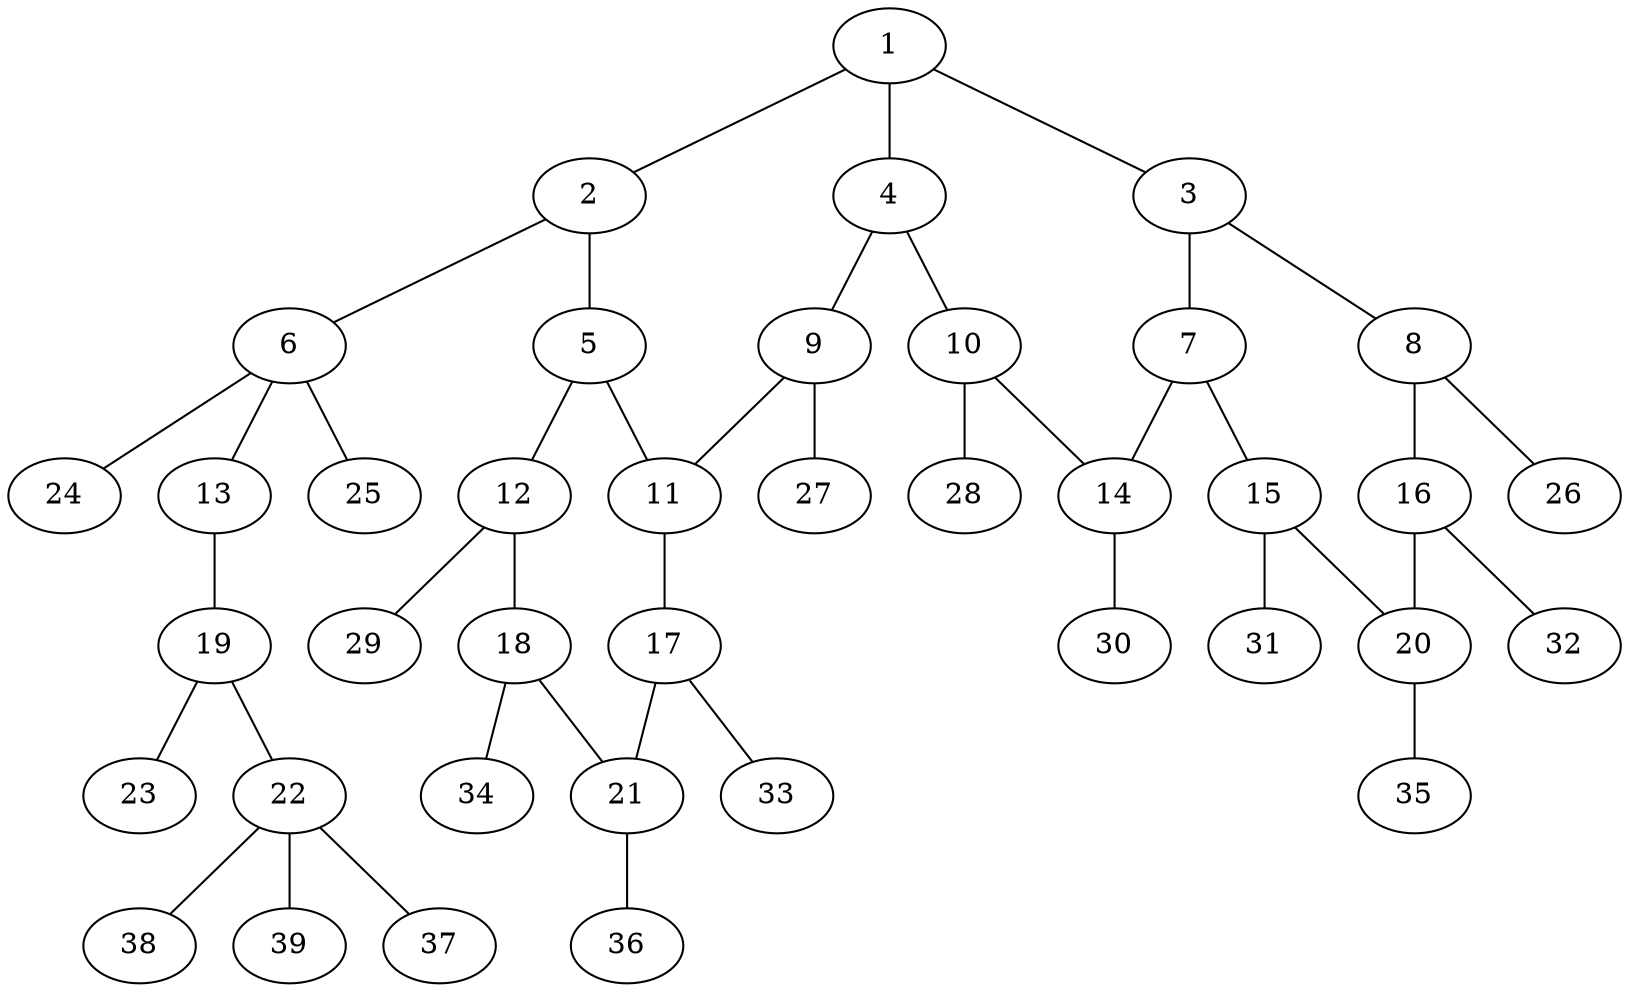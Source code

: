 graph molecule_3351 {
	1	 [chem=C];
	2	 [chem=C];
	1 -- 2	 [valence=2];
	3	 [chem=C];
	1 -- 3	 [valence=1];
	4	 [chem=C];
	1 -- 4	 [valence=1];
	5	 [chem=C];
	2 -- 5	 [valence=1];
	6	 [chem=C];
	2 -- 6	 [valence=1];
	7	 [chem=C];
	3 -- 7	 [valence=2];
	8	 [chem=C];
	3 -- 8	 [valence=1];
	9	 [chem=C];
	4 -- 9	 [valence=2];
	10	 [chem=C];
	4 -- 10	 [valence=1];
	11	 [chem=C];
	5 -- 11	 [valence=2];
	12	 [chem=C];
	5 -- 12	 [valence=1];
	13	 [chem=O];
	6 -- 13	 [valence=1];
	24	 [chem=H];
	6 -- 24	 [valence=1];
	25	 [chem=H];
	6 -- 25	 [valence=1];
	14	 [chem=C];
	7 -- 14	 [valence=1];
	15	 [chem=C];
	7 -- 15	 [valence=1];
	16	 [chem=C];
	8 -- 16	 [valence=2];
	26	 [chem=H];
	8 -- 26	 [valence=1];
	9 -- 11	 [valence=1];
	27	 [chem=H];
	9 -- 27	 [valence=1];
	10 -- 14	 [valence=2];
	28	 [chem=H];
	10 -- 28	 [valence=1];
	17	 [chem=C];
	11 -- 17	 [valence=1];
	18	 [chem=C];
	12 -- 18	 [valence=2];
	29	 [chem=H];
	12 -- 29	 [valence=1];
	19	 [chem=C];
	13 -- 19	 [valence=1];
	30	 [chem=H];
	14 -- 30	 [valence=1];
	20	 [chem=C];
	15 -- 20	 [valence=2];
	31	 [chem=H];
	15 -- 31	 [valence=1];
	16 -- 20	 [valence=1];
	32	 [chem=H];
	16 -- 32	 [valence=1];
	21	 [chem=C];
	17 -- 21	 [valence=2];
	33	 [chem=H];
	17 -- 33	 [valence=1];
	18 -- 21	 [valence=1];
	34	 [chem=H];
	18 -- 34	 [valence=1];
	22	 [chem=C];
	19 -- 22	 [valence=1];
	23	 [chem=O];
	19 -- 23	 [valence=2];
	35	 [chem=H];
	20 -- 35	 [valence=1];
	36	 [chem=H];
	21 -- 36	 [valence=1];
	37	 [chem=H];
	22 -- 37	 [valence=1];
	38	 [chem=H];
	22 -- 38	 [valence=1];
	39	 [chem=H];
	22 -- 39	 [valence=1];
}
